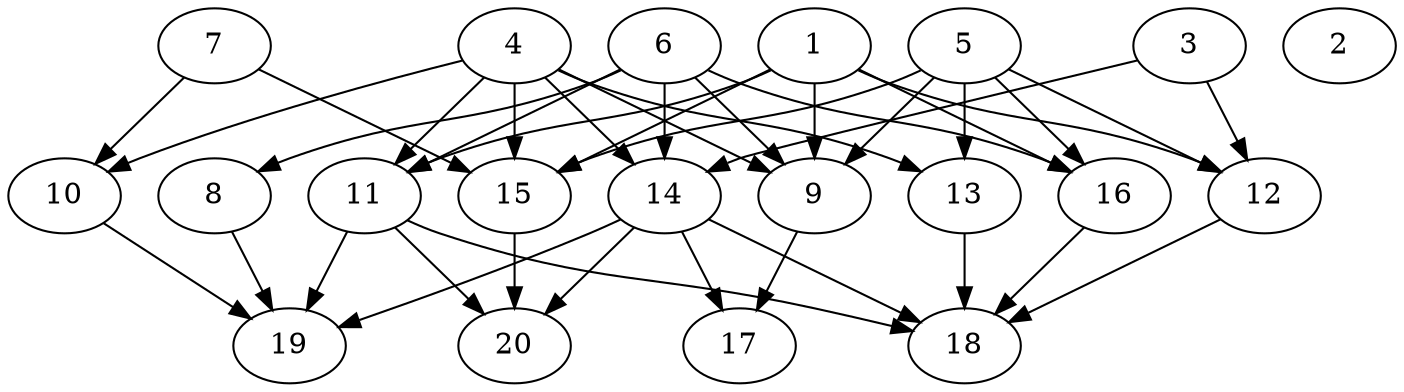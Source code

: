 // DAG automatically generated by daggen at Wed Jul 24 21:20:53 2019
// ./daggen --dot -n 20 --ccr 0.3 --fat 0.8 --regular 0.5 --density 0.7 --mindata 5242880 --maxdata 52428800 
digraph G {
  1 [size="121763840", alpha="0.01", expect_size="36529152"] 
  1 -> 9 [size ="36529152"]
  1 -> 11 [size ="36529152"]
  1 -> 12 [size ="36529152"]
  1 -> 15 [size ="36529152"]
  1 -> 16 [size ="36529152"]
  2 [size="102256640", alpha="0.15", expect_size="30676992"] 
  3 [size="119944533", alpha="0.02", expect_size="35983360"] 
  3 -> 12 [size ="35983360"]
  3 -> 14 [size ="35983360"]
  4 [size="147302400", alpha="0.11", expect_size="44190720"] 
  4 -> 9 [size ="44190720"]
  4 -> 10 [size ="44190720"]
  4 -> 11 [size ="44190720"]
  4 -> 13 [size ="44190720"]
  4 -> 14 [size ="44190720"]
  4 -> 15 [size ="44190720"]
  5 [size="38181547", alpha="0.19", expect_size="11454464"] 
  5 -> 9 [size ="11454464"]
  5 -> 12 [size ="11454464"]
  5 -> 13 [size ="11454464"]
  5 -> 15 [size ="11454464"]
  5 -> 16 [size ="11454464"]
  6 [size="155351040", alpha="0.16", expect_size="46605312"] 
  6 -> 8 [size ="46605312"]
  6 -> 9 [size ="46605312"]
  6 -> 11 [size ="46605312"]
  6 -> 14 [size ="46605312"]
  6 -> 16 [size ="46605312"]
  7 [size="149623467", alpha="0.17", expect_size="44887040"] 
  7 -> 10 [size ="44887040"]
  7 -> 15 [size ="44887040"]
  8 [size="116452693", alpha="0.17", expect_size="34935808"] 
  8 -> 19 [size ="34935808"]
  9 [size="129693013", alpha="0.01", expect_size="38907904"] 
  9 -> 17 [size ="38907904"]
  10 [size="156426240", alpha="0.10", expect_size="46927872"] 
  10 -> 19 [size ="46927872"]
  11 [size="75977387", alpha="0.00", expect_size="22793216"] 
  11 -> 18 [size ="22793216"]
  11 -> 19 [size ="22793216"]
  11 -> 20 [size ="22793216"]
  12 [size="79960747", alpha="0.03", expect_size="23988224"] 
  12 -> 18 [size ="23988224"]
  13 [size="38871040", alpha="0.11", expect_size="11661312"] 
  13 -> 18 [size ="11661312"]
  14 [size="53405013", alpha="0.07", expect_size="16021504"] 
  14 -> 17 [size ="16021504"]
  14 -> 18 [size ="16021504"]
  14 -> 19 [size ="16021504"]
  14 -> 20 [size ="16021504"]
  15 [size="142749013", alpha="0.11", expect_size="42824704"] 
  15 -> 20 [size ="42824704"]
  16 [size="135325013", alpha="0.11", expect_size="40597504"] 
  16 -> 18 [size ="40597504"]
  17 [size="105840640", alpha="0.12", expect_size="31752192"] 
  18 [size="79233707", alpha="0.07", expect_size="23770112"] 
  19 [size="55627093", alpha="0.00", expect_size="16688128"] 
  20 [size="60050773", alpha="0.19", expect_size="18015232"] 
}
